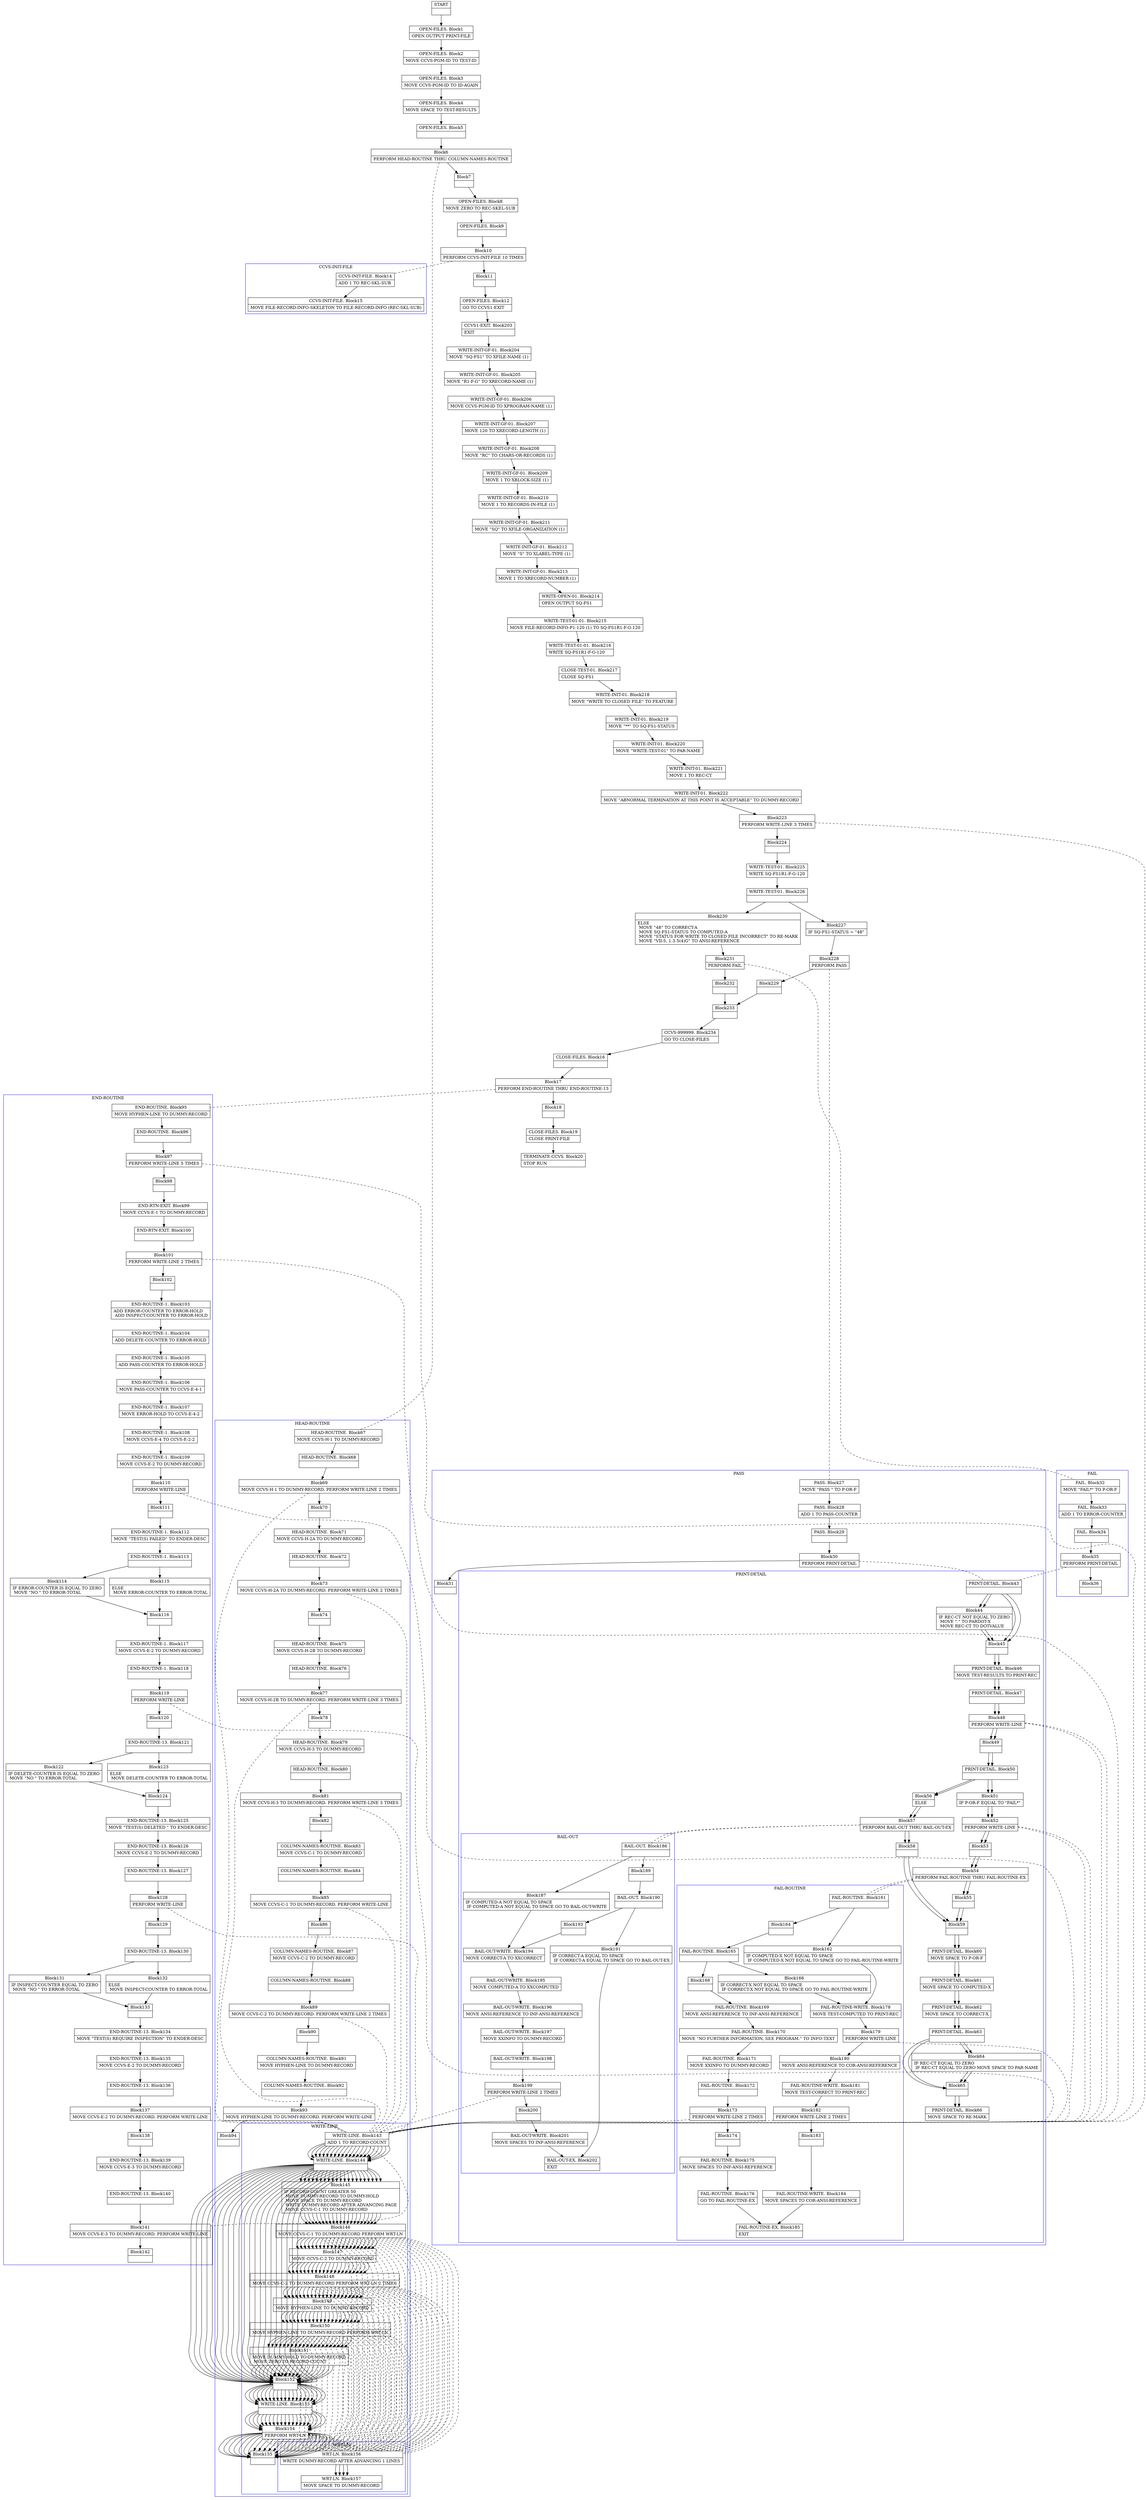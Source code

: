 digraph Cfg {
compound=true;
node [
shape = "record"
]

edge [
arrowtail = "empty"
]
Block0 [
label = "{START|}"
]
Block1 [
label = "{OPEN-FILES. Block1|    OPEN    OUTPUT PRINT-FILE\l}"
]
Block2 [
label = "{OPEN-FILES. Block2|    MOVE    CCVS-PGM-ID TO TEST-ID\l}"
]
Block3 [
label = "{OPEN-FILES. Block3|    MOVE    CCVS-PGM-ID TO ID-AGAIN\l}"
]
Block4 [
label = "{OPEN-FILES. Block4|    MOVE    SPACE TO TEST-RESULTS\l}"
]
Block5 [
label = "{OPEN-FILES. Block5|}"
]
Block6 [
label = "{Block6|    PERFORM HEAD-ROUTINE THRU COLUMN-NAMES-ROUTINE\l}"
]
subgraph cluster_1{
color = blue;
label = "HEAD-ROUTINE";
Block67 [
label = "{HEAD-ROUTINE. Block67|    MOVE CCVS-H-1  TO DUMMY-RECORD\l}"
]
Block68 [
label = "{HEAD-ROUTINE. Block68|}"
]
Block69 [
label = "{Block69|    MOVE CCVS-H-1  TO DUMMY-RECORD. PERFORM WRITE-LINE 2 TIMES\l}"
]
subgraph cluster_12{
color = blue;
label = "WRITE-LINE";
Block143 [
label = "{WRITE-LINE. Block143|    ADD     1 TO RECORD-COUNT\l}"
]
Block144 [
label = "{WRITE-LINE. Block144|}"
]
Block145 [
label = "{Block145|    IF RECORD-COUNT GREATER 50\l        MOVE  DUMMY-RECORD TO DUMMY-HOLD\l        MOVE  SPACE TO DUMMY-RECORD\l        WRITE DUMMY-RECORD AFTER ADVANCING PAGE\l        MOVE  CCVS-C-1 TO DUMMY-RECORD\l}"
]
Block146 [
label = "{Block146|        MOVE  CCVS-C-1 TO DUMMY-RECORD PERFORM WRT-LN\l}"
]
subgraph cluster_26{
color = blue;
label = "WRT-LN";
Block156 [
label = "{WRT-LN. Block156|    WRITE   DUMMY-RECORD AFTER ADVANCING 1 LINES\l}"
]
Block157 [
label = "{WRT-LN. Block157|    MOVE    SPACE TO DUMMY-RECORD\l}"
]
Block156 -> Block157

}
Block146 -> Block156 [style=dashed, arrowhead=none]

Block147 [
label = "{Block147|        MOVE  CCVS-C-2 TO DUMMY-RECORD\l}"
]
Block148 [
label = "{Block148|        MOVE  CCVS-C-2 TO DUMMY-RECORD PERFORM WRT-LN 2 TIMES\l}"
]
subgraph cluster_27{
color = blue;
label = "WRT-LN";
Block156 [
label = "{WRT-LN. Block156|    WRITE   DUMMY-RECORD AFTER ADVANCING 1 LINES\l}"
]
Block157 [
label = "{WRT-LN. Block157|    MOVE    SPACE TO DUMMY-RECORD\l}"
]
Block156 -> Block157

}
Block148 -> Block156 [style=dashed, arrowhead=none]

Block149 [
label = "{Block149|        MOVE  HYPHEN-LINE TO DUMMY-RECORD\l}"
]
Block150 [
label = "{Block150|        MOVE  HYPHEN-LINE TO DUMMY-RECORD PERFORM WRT-LN\l}"
]
subgraph cluster_28{
color = blue;
label = "WRT-LN";
Block156 [
label = "{WRT-LN. Block156|    WRITE   DUMMY-RECORD AFTER ADVANCING 1 LINES\l}"
]
Block157 [
label = "{WRT-LN. Block157|    MOVE    SPACE TO DUMMY-RECORD\l}"
]
Block156 -> Block157

}
Block150 -> Block156 [style=dashed, arrowhead=none]

Block151 [
label = "{Block151|        MOVE  DUMMY-HOLD TO DUMMY-RECORD\l        MOVE  ZERO TO RECORD-COUNT\l}"
]
Block152 [
label = "{Block152|}"
]
Block153 [
label = "{WRITE-LINE. Block153|}"
]
Block154 [
label = "{Block154|    PERFORM WRT-LN\l}"
]
subgraph cluster_29{
color = blue;
label = "WRT-LN";
Block156 [
label = "{WRT-LN. Block156|    WRITE   DUMMY-RECORD AFTER ADVANCING 1 LINES\l}"
]
Block157 [
label = "{WRT-LN. Block157|    MOVE    SPACE TO DUMMY-RECORD\l}"
]
Block156 -> Block157

}
Block154 -> Block156 [style=dashed, arrowhead=none]

Block155 [
label = "{Block155|}"
]
Block143 -> Block144
Block144 -> Block145
Block144 -> Block152
Block145 -> Block146
Block146 -> Block147
Block147 -> Block148
Block148 -> Block149
Block149 -> Block150
Block150 -> Block151
Block151 -> Block152
Block152 -> Block153
Block153 -> Block154
Block154 -> Block155

}
Block69 -> Block143 [style=dashed, arrowhead=none]

Block70 [
label = "{Block70|}"
]
Block71 [
label = "{HEAD-ROUTINE. Block71|    MOVE CCVS-H-2A TO DUMMY-RECORD\l}"
]
Block72 [
label = "{HEAD-ROUTINE. Block72|}"
]
Block73 [
label = "{Block73|    MOVE CCVS-H-2A TO DUMMY-RECORD. PERFORM WRITE-LINE 2 TIMES\l}"
]
subgraph cluster_13{
color = blue;
label = "WRITE-LINE";
Block143 [
label = "{WRITE-LINE. Block143|    ADD     1 TO RECORD-COUNT\l}"
]
Block144 [
label = "{WRITE-LINE. Block144|}"
]
Block145 [
label = "{Block145|    IF RECORD-COUNT GREATER 50\l        MOVE  DUMMY-RECORD TO DUMMY-HOLD\l        MOVE  SPACE TO DUMMY-RECORD\l        WRITE DUMMY-RECORD AFTER ADVANCING PAGE\l        MOVE  CCVS-C-1 TO DUMMY-RECORD\l}"
]
Block146 [
label = "{Block146|        MOVE  CCVS-C-1 TO DUMMY-RECORD PERFORM WRT-LN\l}"
]
Block146 -> Block156 [style=dashed, arrowhead=none]

Block147 [
label = "{Block147|        MOVE  CCVS-C-2 TO DUMMY-RECORD\l}"
]
Block148 [
label = "{Block148|        MOVE  CCVS-C-2 TO DUMMY-RECORD PERFORM WRT-LN 2 TIMES\l}"
]
Block148 -> Block156 [style=dashed, arrowhead=none]

Block149 [
label = "{Block149|        MOVE  HYPHEN-LINE TO DUMMY-RECORD\l}"
]
Block150 [
label = "{Block150|        MOVE  HYPHEN-LINE TO DUMMY-RECORD PERFORM WRT-LN\l}"
]
Block150 -> Block156 [style=dashed, arrowhead=none]

Block151 [
label = "{Block151|        MOVE  DUMMY-HOLD TO DUMMY-RECORD\l        MOVE  ZERO TO RECORD-COUNT\l}"
]
Block152 [
label = "{Block152|}"
]
Block153 [
label = "{WRITE-LINE. Block153|}"
]
Block154 [
label = "{Block154|    PERFORM WRT-LN\l}"
]
Block154 -> Block156 [style=dashed, arrowhead=none]

Block155 [
label = "{Block155|}"
]
Block143 -> Block144
Block144 -> Block145
Block144 -> Block152
Block145 -> Block146
Block146 -> Block147
Block147 -> Block148
Block148 -> Block149
Block149 -> Block150
Block150 -> Block151
Block151 -> Block152
Block152 -> Block153
Block153 -> Block154
Block154 -> Block155

}
Block73 -> Block143 [style=dashed, arrowhead=none]

Block74 [
label = "{Block74|}"
]
Block75 [
label = "{HEAD-ROUTINE. Block75|    MOVE CCVS-H-2B TO DUMMY-RECORD\l}"
]
Block76 [
label = "{HEAD-ROUTINE. Block76|}"
]
Block77 [
label = "{Block77|    MOVE CCVS-H-2B TO DUMMY-RECORD. PERFORM WRITE-LINE 3 TIMES\l}"
]
subgraph cluster_14{
color = blue;
label = "WRITE-LINE";
Block143 [
label = "{WRITE-LINE. Block143|    ADD     1 TO RECORD-COUNT\l}"
]
Block144 [
label = "{WRITE-LINE. Block144|}"
]
Block145 [
label = "{Block145|    IF RECORD-COUNT GREATER 50\l        MOVE  DUMMY-RECORD TO DUMMY-HOLD\l        MOVE  SPACE TO DUMMY-RECORD\l        WRITE DUMMY-RECORD AFTER ADVANCING PAGE\l        MOVE  CCVS-C-1 TO DUMMY-RECORD\l}"
]
Block146 [
label = "{Block146|        MOVE  CCVS-C-1 TO DUMMY-RECORD PERFORM WRT-LN\l}"
]
Block146 -> Block156 [style=dashed, arrowhead=none]

Block147 [
label = "{Block147|        MOVE  CCVS-C-2 TO DUMMY-RECORD\l}"
]
Block148 [
label = "{Block148|        MOVE  CCVS-C-2 TO DUMMY-RECORD PERFORM WRT-LN 2 TIMES\l}"
]
Block148 -> Block156 [style=dashed, arrowhead=none]

Block149 [
label = "{Block149|        MOVE  HYPHEN-LINE TO DUMMY-RECORD\l}"
]
Block150 [
label = "{Block150|        MOVE  HYPHEN-LINE TO DUMMY-RECORD PERFORM WRT-LN\l}"
]
Block150 -> Block156 [style=dashed, arrowhead=none]

Block151 [
label = "{Block151|        MOVE  DUMMY-HOLD TO DUMMY-RECORD\l        MOVE  ZERO TO RECORD-COUNT\l}"
]
Block152 [
label = "{Block152|}"
]
Block153 [
label = "{WRITE-LINE. Block153|}"
]
Block154 [
label = "{Block154|    PERFORM WRT-LN\l}"
]
Block154 -> Block156 [style=dashed, arrowhead=none]

Block155 [
label = "{Block155|}"
]
Block143 -> Block144
Block144 -> Block145
Block144 -> Block152
Block145 -> Block146
Block146 -> Block147
Block147 -> Block148
Block148 -> Block149
Block149 -> Block150
Block150 -> Block151
Block151 -> Block152
Block152 -> Block153
Block153 -> Block154
Block154 -> Block155

}
Block77 -> Block143 [style=dashed, arrowhead=none]

Block78 [
label = "{Block78|}"
]
Block79 [
label = "{HEAD-ROUTINE. Block79|    MOVE CCVS-H-3  TO DUMMY-RECORD\l}"
]
Block80 [
label = "{HEAD-ROUTINE. Block80|}"
]
Block81 [
label = "{Block81|    MOVE CCVS-H-3  TO DUMMY-RECORD. PERFORM WRITE-LINE 3 TIMES\l}"
]
subgraph cluster_15{
color = blue;
label = "WRITE-LINE";
Block143 [
label = "{WRITE-LINE. Block143|    ADD     1 TO RECORD-COUNT\l}"
]
Block144 [
label = "{WRITE-LINE. Block144|}"
]
Block145 [
label = "{Block145|    IF RECORD-COUNT GREATER 50\l        MOVE  DUMMY-RECORD TO DUMMY-HOLD\l        MOVE  SPACE TO DUMMY-RECORD\l        WRITE DUMMY-RECORD AFTER ADVANCING PAGE\l        MOVE  CCVS-C-1 TO DUMMY-RECORD\l}"
]
Block146 [
label = "{Block146|        MOVE  CCVS-C-1 TO DUMMY-RECORD PERFORM WRT-LN\l}"
]
Block146 -> Block156 [style=dashed, arrowhead=none]

Block147 [
label = "{Block147|        MOVE  CCVS-C-2 TO DUMMY-RECORD\l}"
]
Block148 [
label = "{Block148|        MOVE  CCVS-C-2 TO DUMMY-RECORD PERFORM WRT-LN 2 TIMES\l}"
]
Block148 -> Block156 [style=dashed, arrowhead=none]

Block149 [
label = "{Block149|        MOVE  HYPHEN-LINE TO DUMMY-RECORD\l}"
]
Block150 [
label = "{Block150|        MOVE  HYPHEN-LINE TO DUMMY-RECORD PERFORM WRT-LN\l}"
]
Block150 -> Block156 [style=dashed, arrowhead=none]

Block151 [
label = "{Block151|        MOVE  DUMMY-HOLD TO DUMMY-RECORD\l        MOVE  ZERO TO RECORD-COUNT\l}"
]
Block152 [
label = "{Block152|}"
]
Block153 [
label = "{WRITE-LINE. Block153|}"
]
Block154 [
label = "{Block154|    PERFORM WRT-LN\l}"
]
Block154 -> Block156 [style=dashed, arrowhead=none]

Block155 [
label = "{Block155|}"
]
Block143 -> Block144
Block144 -> Block145
Block144 -> Block152
Block145 -> Block146
Block146 -> Block147
Block147 -> Block148
Block148 -> Block149
Block149 -> Block150
Block150 -> Block151
Block151 -> Block152
Block152 -> Block153
Block153 -> Block154
Block154 -> Block155

}
Block81 -> Block143 [style=dashed, arrowhead=none]

Block82 [
label = "{Block82|}"
]
Block83 [
label = "{COLUMN-NAMES-ROUTINE. Block83|    MOVE CCVS-C-1 TO DUMMY-RECORD\l}"
]
Block84 [
label = "{COLUMN-NAMES-ROUTINE. Block84|}"
]
Block85 [
label = "{Block85|    MOVE CCVS-C-1 TO DUMMY-RECORD. PERFORM WRITE-LINE\l}"
]
subgraph cluster_16{
color = blue;
label = "WRITE-LINE";
Block143 [
label = "{WRITE-LINE. Block143|    ADD     1 TO RECORD-COUNT\l}"
]
Block144 [
label = "{WRITE-LINE. Block144|}"
]
Block145 [
label = "{Block145|    IF RECORD-COUNT GREATER 50\l        MOVE  DUMMY-RECORD TO DUMMY-HOLD\l        MOVE  SPACE TO DUMMY-RECORD\l        WRITE DUMMY-RECORD AFTER ADVANCING PAGE\l        MOVE  CCVS-C-1 TO DUMMY-RECORD\l}"
]
Block146 [
label = "{Block146|        MOVE  CCVS-C-1 TO DUMMY-RECORD PERFORM WRT-LN\l}"
]
Block146 -> Block156 [style=dashed, arrowhead=none]

Block147 [
label = "{Block147|        MOVE  CCVS-C-2 TO DUMMY-RECORD\l}"
]
Block148 [
label = "{Block148|        MOVE  CCVS-C-2 TO DUMMY-RECORD PERFORM WRT-LN 2 TIMES\l}"
]
Block148 -> Block156 [style=dashed, arrowhead=none]

Block149 [
label = "{Block149|        MOVE  HYPHEN-LINE TO DUMMY-RECORD\l}"
]
Block150 [
label = "{Block150|        MOVE  HYPHEN-LINE TO DUMMY-RECORD PERFORM WRT-LN\l}"
]
Block150 -> Block156 [style=dashed, arrowhead=none]

Block151 [
label = "{Block151|        MOVE  DUMMY-HOLD TO DUMMY-RECORD\l        MOVE  ZERO TO RECORD-COUNT\l}"
]
Block152 [
label = "{Block152|}"
]
Block153 [
label = "{WRITE-LINE. Block153|}"
]
Block154 [
label = "{Block154|    PERFORM WRT-LN\l}"
]
Block154 -> Block156 [style=dashed, arrowhead=none]

Block155 [
label = "{Block155|}"
]
Block143 -> Block144
Block144 -> Block145
Block144 -> Block152
Block145 -> Block146
Block146 -> Block147
Block147 -> Block148
Block148 -> Block149
Block149 -> Block150
Block150 -> Block151
Block151 -> Block152
Block152 -> Block153
Block153 -> Block154
Block154 -> Block155

}
Block85 -> Block143 [style=dashed, arrowhead=none]

Block86 [
label = "{Block86|}"
]
Block87 [
label = "{COLUMN-NAMES-ROUTINE. Block87|    MOVE CCVS-C-2 TO DUMMY-RECORD\l}"
]
Block88 [
label = "{COLUMN-NAMES-ROUTINE. Block88|}"
]
Block89 [
label = "{Block89|    MOVE CCVS-C-2 TO DUMMY-RECORD. PERFORM WRITE-LINE 2 TIMES\l}"
]
subgraph cluster_17{
color = blue;
label = "WRITE-LINE";
Block143 [
label = "{WRITE-LINE. Block143|    ADD     1 TO RECORD-COUNT\l}"
]
Block144 [
label = "{WRITE-LINE. Block144|}"
]
Block145 [
label = "{Block145|    IF RECORD-COUNT GREATER 50\l        MOVE  DUMMY-RECORD TO DUMMY-HOLD\l        MOVE  SPACE TO DUMMY-RECORD\l        WRITE DUMMY-RECORD AFTER ADVANCING PAGE\l        MOVE  CCVS-C-1 TO DUMMY-RECORD\l}"
]
Block146 [
label = "{Block146|        MOVE  CCVS-C-1 TO DUMMY-RECORD PERFORM WRT-LN\l}"
]
Block146 -> Block156 [style=dashed, arrowhead=none]

Block147 [
label = "{Block147|        MOVE  CCVS-C-2 TO DUMMY-RECORD\l}"
]
Block148 [
label = "{Block148|        MOVE  CCVS-C-2 TO DUMMY-RECORD PERFORM WRT-LN 2 TIMES\l}"
]
Block148 -> Block156 [style=dashed, arrowhead=none]

Block149 [
label = "{Block149|        MOVE  HYPHEN-LINE TO DUMMY-RECORD\l}"
]
Block150 [
label = "{Block150|        MOVE  HYPHEN-LINE TO DUMMY-RECORD PERFORM WRT-LN\l}"
]
Block150 -> Block156 [style=dashed, arrowhead=none]

Block151 [
label = "{Block151|        MOVE  DUMMY-HOLD TO DUMMY-RECORD\l        MOVE  ZERO TO RECORD-COUNT\l}"
]
Block152 [
label = "{Block152|}"
]
Block153 [
label = "{WRITE-LINE. Block153|}"
]
Block154 [
label = "{Block154|    PERFORM WRT-LN\l}"
]
Block154 -> Block156 [style=dashed, arrowhead=none]

Block155 [
label = "{Block155|}"
]
Block143 -> Block144
Block144 -> Block145
Block144 -> Block152
Block145 -> Block146
Block146 -> Block147
Block147 -> Block148
Block148 -> Block149
Block149 -> Block150
Block150 -> Block151
Block151 -> Block152
Block152 -> Block153
Block153 -> Block154
Block154 -> Block155

}
Block89 -> Block143 [style=dashed, arrowhead=none]

Block90 [
label = "{Block90|}"
]
Block91 [
label = "{COLUMN-NAMES-ROUTINE. Block91|    MOVE HYPHEN-LINE TO DUMMY-RECORD\l}"
]
Block92 [
label = "{COLUMN-NAMES-ROUTINE. Block92|}"
]
Block93 [
label = "{Block93|    MOVE HYPHEN-LINE TO DUMMY-RECORD. PERFORM WRITE-LINE\l}"
]
subgraph cluster_18{
color = blue;
label = "WRITE-LINE";
Block143 [
label = "{WRITE-LINE. Block143|    ADD     1 TO RECORD-COUNT\l}"
]
Block144 [
label = "{WRITE-LINE. Block144|}"
]
Block145 [
label = "{Block145|    IF RECORD-COUNT GREATER 50\l        MOVE  DUMMY-RECORD TO DUMMY-HOLD\l        MOVE  SPACE TO DUMMY-RECORD\l        WRITE DUMMY-RECORD AFTER ADVANCING PAGE\l        MOVE  CCVS-C-1 TO DUMMY-RECORD\l}"
]
Block146 [
label = "{Block146|        MOVE  CCVS-C-1 TO DUMMY-RECORD PERFORM WRT-LN\l}"
]
Block146 -> Block156 [style=dashed, arrowhead=none]

Block147 [
label = "{Block147|        MOVE  CCVS-C-2 TO DUMMY-RECORD\l}"
]
Block148 [
label = "{Block148|        MOVE  CCVS-C-2 TO DUMMY-RECORD PERFORM WRT-LN 2 TIMES\l}"
]
Block148 -> Block156 [style=dashed, arrowhead=none]

Block149 [
label = "{Block149|        MOVE  HYPHEN-LINE TO DUMMY-RECORD\l}"
]
Block150 [
label = "{Block150|        MOVE  HYPHEN-LINE TO DUMMY-RECORD PERFORM WRT-LN\l}"
]
Block150 -> Block156 [style=dashed, arrowhead=none]

Block151 [
label = "{Block151|        MOVE  DUMMY-HOLD TO DUMMY-RECORD\l        MOVE  ZERO TO RECORD-COUNT\l}"
]
Block152 [
label = "{Block152|}"
]
Block153 [
label = "{WRITE-LINE. Block153|}"
]
Block154 [
label = "{Block154|    PERFORM WRT-LN\l}"
]
Block154 -> Block156 [style=dashed, arrowhead=none]

Block155 [
label = "{Block155|}"
]
Block143 -> Block144
Block144 -> Block145
Block144 -> Block152
Block145 -> Block146
Block146 -> Block147
Block147 -> Block148
Block148 -> Block149
Block149 -> Block150
Block150 -> Block151
Block151 -> Block152
Block152 -> Block153
Block153 -> Block154
Block154 -> Block155

}
Block93 -> Block143 [style=dashed, arrowhead=none]

Block94 [
label = "{Block94|}"
]
Block67 -> Block68
Block68 -> Block69
Block69 -> Block70
Block70 -> Block71
Block71 -> Block72
Block72 -> Block73
Block73 -> Block74
Block74 -> Block75
Block75 -> Block76
Block76 -> Block77
Block77 -> Block78
Block78 -> Block79
Block79 -> Block80
Block80 -> Block81
Block81 -> Block82
Block82 -> Block83
Block83 -> Block84
Block84 -> Block85
Block85 -> Block86
Block86 -> Block87
Block87 -> Block88
Block88 -> Block89
Block89 -> Block90
Block90 -> Block91
Block91 -> Block92
Block92 -> Block93
Block93 -> Block94

}
Block6 -> Block67 [style=dashed, arrowhead=none]

Block7 [
label = "{Block7|}"
]
Block8 [
label = "{OPEN-FILES. Block8|    MOVE    ZERO TO REC-SKEL-SUB\l}"
]
Block9 [
label = "{OPEN-FILES. Block9|}"
]
Block10 [
label = "{Block10|    PERFORM CCVS-INIT-FILE 10 TIMES\l}"
]
subgraph cluster_2{
color = blue;
label = "CCVS-INIT-FILE";
Block14 [
label = "{CCVS-INIT-FILE. Block14|    ADD     1 TO REC-SKL-SUB\l}"
]
Block15 [
label = "{CCVS-INIT-FILE. Block15|    MOVE    FILE-RECORD-INFO-SKELETON TO                   FILE-RECORD-INFO (REC-SKL-SUB)\l}"
]
Block14 -> Block15

}
Block10 -> Block14 [style=dashed, arrowhead=none]

Block11 [
label = "{Block11|}"
]
Block12 [
label = "{OPEN-FILES. Block12|    GO TO CCVS1-EXIT\l}"
]
Block203 [
label = "{CCVS1-EXIT. Block203|    EXIT\l}"
]
Block204 [
label = "{WRITE-INIT-GF-01. Block204|    MOVE \"SQ-FS1\"     TO XFILE-NAME (1)\l}"
]
Block205 [
label = "{WRITE-INIT-GF-01. Block205|    MOVE \"R1-F-G\"     TO XRECORD-NAME (1)\l}"
]
Block206 [
label = "{WRITE-INIT-GF-01. Block206|    MOVE  CCVS-PGM-ID TO XPROGRAM-NAME (1)\l}"
]
Block207 [
label = "{WRITE-INIT-GF-01. Block207|    MOVE 120          TO XRECORD-LENGTH (1)\l}"
]
Block208 [
label = "{WRITE-INIT-GF-01. Block208|    MOVE \"RC\"         TO CHARS-OR-RECORDS (1)\l}"
]
Block209 [
label = "{WRITE-INIT-GF-01. Block209|    MOVE 1            TO XBLOCK-SIZE (1)\l}"
]
Block210 [
label = "{WRITE-INIT-GF-01. Block210|    MOVE 1            TO RECORDS-IN-FILE (1)\l}"
]
Block211 [
label = "{WRITE-INIT-GF-01. Block211|    MOVE \"SQ\"         TO XFILE-ORGANIZATION (1)\l}"
]
Block212 [
label = "{WRITE-INIT-GF-01. Block212|    MOVE \"S\"          TO XLABEL-TYPE (1)\l}"
]
Block213 [
label = "{WRITE-INIT-GF-01. Block213|    MOVE 1            TO XRECORD-NUMBER (1)\l}"
]
Block214 [
label = "{WRITE-OPEN-01. Block214|    OPEN    OUTPUT SQ-FS1\l}"
]
Block215 [
label = "{WRITE-TEST-01-01. Block215|    MOVE    FILE-RECORD-INFO-P1-120 (1) TO SQ-FS1R1-F-G-120\l}"
]
Block216 [
label = "{WRITE-TEST-01-01. Block216|    WRITE   SQ-FS1R1-F-G-120\l}"
]
Block217 [
label = "{CLOSE-TEST-01. Block217|    CLOSE   SQ-FS1\l}"
]
Block218 [
label = "{WRITE-INIT-01. Block218|    MOVE \"WRITE TO CLOSED FILE\" TO FEATURE\l}"
]
Block219 [
label = "{WRITE-INIT-01. Block219|    MOVE \"**\" TO SQ-FS1-STATUS\l}"
]
Block220 [
label = "{WRITE-INIT-01. Block220|    MOVE \"WRITE-TEST-01\" TO PAR-NAME\l}"
]
Block221 [
label = "{WRITE-INIT-01. Block221|    MOVE 1 TO REC-CT\l}"
]
Block222 [
label = "{WRITE-INIT-01. Block222|    MOVE \"ABNORMAL TERMINATION AT THIS POINT IS ACCEPTABLE\"              TO DUMMY-RECORD\l}"
]
Block223 [
label = "{Block223|    PERFORM WRITE-LINE 3 TIMES\l}"
]
subgraph cluster_35{
color = blue;
label = "WRITE-LINE";
Block143 [
label = "{WRITE-LINE. Block143|    ADD     1 TO RECORD-COUNT\l}"
]
Block144 [
label = "{WRITE-LINE. Block144|}"
]
Block145 [
label = "{Block145|    IF RECORD-COUNT GREATER 50\l        MOVE  DUMMY-RECORD TO DUMMY-HOLD\l        MOVE  SPACE TO DUMMY-RECORD\l        WRITE DUMMY-RECORD AFTER ADVANCING PAGE\l        MOVE  CCVS-C-1 TO DUMMY-RECORD\l}"
]
Block146 [
label = "{Block146|        MOVE  CCVS-C-1 TO DUMMY-RECORD PERFORM WRT-LN\l}"
]
Block146 -> Block156 [style=dashed, arrowhead=none]

Block147 [
label = "{Block147|        MOVE  CCVS-C-2 TO DUMMY-RECORD\l}"
]
Block148 [
label = "{Block148|        MOVE  CCVS-C-2 TO DUMMY-RECORD PERFORM WRT-LN 2 TIMES\l}"
]
Block148 -> Block156 [style=dashed, arrowhead=none]

Block149 [
label = "{Block149|        MOVE  HYPHEN-LINE TO DUMMY-RECORD\l}"
]
Block150 [
label = "{Block150|        MOVE  HYPHEN-LINE TO DUMMY-RECORD PERFORM WRT-LN\l}"
]
Block150 -> Block156 [style=dashed, arrowhead=none]

Block151 [
label = "{Block151|        MOVE  DUMMY-HOLD TO DUMMY-RECORD\l        MOVE  ZERO TO RECORD-COUNT\l}"
]
Block152 [
label = "{Block152|}"
]
Block153 [
label = "{WRITE-LINE. Block153|}"
]
Block154 [
label = "{Block154|    PERFORM WRT-LN\l}"
]
Block154 -> Block156 [style=dashed, arrowhead=none]

Block155 [
label = "{Block155|}"
]
Block143 -> Block144
Block144 -> Block145
Block144 -> Block152
Block145 -> Block146
Block146 -> Block147
Block147 -> Block148
Block148 -> Block149
Block149 -> Block150
Block150 -> Block151
Block151 -> Block152
Block152 -> Block153
Block153 -> Block154
Block154 -> Block155

}
Block223 -> Block143 [style=dashed, arrowhead=none]

Block224 [
label = "{Block224|}"
]
Block225 [
label = "{WRITE-TEST-01. Block225|    WRITE SQ-FS1R1-F-G-120\l}"
]
Block226 [
label = "{WRITE-TEST-01. Block226|}"
]
Block227 [
label = "{Block227|    IF SQ-FS1-STATUS = \"48\"\l}"
]
Block228 [
label = "{Block228|            PERFORM PASS\l}"
]
subgraph cluster_36{
color = blue;
label = "PASS";
Block27 [
label = "{PASS. Block27|    MOVE   \"PASS \" TO P-OR-F\l}"
]
Block28 [
label = "{PASS. Block28|    ADD     1 TO PASS-COUNTER\l}"
]
Block29 [
label = "{PASS. Block29|}"
]
Block30 [
label = "{Block30|    PERFORM PRINT-DETAIL\l}"
]
subgraph cluster_5{
color = blue;
label = "PRINT-DETAIL";
Block43 [
label = "{PRINT-DETAIL. Block43|}"
]
Block44 [
label = "{Block44|    IF REC-CT NOT EQUAL TO ZERO\l        MOVE   \".\" TO PARDOT-X\l        MOVE    REC-CT TO DOTVALUE\l}"
]
Block45 [
label = "{Block45|}"
]
Block46 [
label = "{PRINT-DETAIL. Block46|    MOVE    TEST-RESULTS TO PRINT-REC\l}"
]
Block47 [
label = "{PRINT-DETAIL. Block47|}"
]
Block48 [
label = "{Block48|    PERFORM WRITE-LINE\l}"
]
subgraph cluster_8{
color = blue;
label = "WRITE-LINE";
Block143 [
label = "{WRITE-LINE. Block143|    ADD     1 TO RECORD-COUNT\l}"
]
Block144 [
label = "{WRITE-LINE. Block144|}"
]
Block145 [
label = "{Block145|    IF RECORD-COUNT GREATER 50\l        MOVE  DUMMY-RECORD TO DUMMY-HOLD\l        MOVE  SPACE TO DUMMY-RECORD\l        WRITE DUMMY-RECORD AFTER ADVANCING PAGE\l        MOVE  CCVS-C-1 TO DUMMY-RECORD\l}"
]
Block146 [
label = "{Block146|        MOVE  CCVS-C-1 TO DUMMY-RECORD PERFORM WRT-LN\l}"
]
Block146 -> Block156 [style=dashed, arrowhead=none]

Block147 [
label = "{Block147|        MOVE  CCVS-C-2 TO DUMMY-RECORD\l}"
]
Block148 [
label = "{Block148|        MOVE  CCVS-C-2 TO DUMMY-RECORD PERFORM WRT-LN 2 TIMES\l}"
]
Block148 -> Block156 [style=dashed, arrowhead=none]

Block149 [
label = "{Block149|        MOVE  HYPHEN-LINE TO DUMMY-RECORD\l}"
]
Block150 [
label = "{Block150|        MOVE  HYPHEN-LINE TO DUMMY-RECORD PERFORM WRT-LN\l}"
]
Block150 -> Block156 [style=dashed, arrowhead=none]

Block151 [
label = "{Block151|        MOVE  DUMMY-HOLD TO DUMMY-RECORD\l        MOVE  ZERO TO RECORD-COUNT\l}"
]
Block152 [
label = "{Block152|}"
]
Block153 [
label = "{WRITE-LINE. Block153|}"
]
Block154 [
label = "{Block154|    PERFORM WRT-LN\l}"
]
Block154 -> Block156 [style=dashed, arrowhead=none]

Block155 [
label = "{Block155|}"
]
Block143 -> Block144
Block144 -> Block145
Block144 -> Block152
Block145 -> Block146
Block146 -> Block147
Block147 -> Block148
Block148 -> Block149
Block149 -> Block150
Block150 -> Block151
Block151 -> Block152
Block152 -> Block153
Block153 -> Block154
Block154 -> Block155

}
Block48 -> Block143 [style=dashed, arrowhead=none]

Block49 [
label = "{Block49|}"
]
Block50 [
label = "{PRINT-DETAIL. Block50|}"
]
Block51 [
label = "{Block51|    IF P-OR-F EQUAL TO \"FAIL*\"\l}"
]
Block52 [
label = "{Block52|        PERFORM WRITE-LINE\l}"
]
subgraph cluster_9{
color = blue;
label = "WRITE-LINE";
Block143 [
label = "{WRITE-LINE. Block143|    ADD     1 TO RECORD-COUNT\l}"
]
Block144 [
label = "{WRITE-LINE. Block144|}"
]
Block145 [
label = "{Block145|    IF RECORD-COUNT GREATER 50\l        MOVE  DUMMY-RECORD TO DUMMY-HOLD\l        MOVE  SPACE TO DUMMY-RECORD\l        WRITE DUMMY-RECORD AFTER ADVANCING PAGE\l        MOVE  CCVS-C-1 TO DUMMY-RECORD\l}"
]
Block146 [
label = "{Block146|        MOVE  CCVS-C-1 TO DUMMY-RECORD PERFORM WRT-LN\l}"
]
Block146 -> Block156 [style=dashed, arrowhead=none]

Block147 [
label = "{Block147|        MOVE  CCVS-C-2 TO DUMMY-RECORD\l}"
]
Block148 [
label = "{Block148|        MOVE  CCVS-C-2 TO DUMMY-RECORD PERFORM WRT-LN 2 TIMES\l}"
]
Block148 -> Block156 [style=dashed, arrowhead=none]

Block149 [
label = "{Block149|        MOVE  HYPHEN-LINE TO DUMMY-RECORD\l}"
]
Block150 [
label = "{Block150|        MOVE  HYPHEN-LINE TO DUMMY-RECORD PERFORM WRT-LN\l}"
]
Block150 -> Block156 [style=dashed, arrowhead=none]

Block151 [
label = "{Block151|        MOVE  DUMMY-HOLD TO DUMMY-RECORD\l        MOVE  ZERO TO RECORD-COUNT\l}"
]
Block152 [
label = "{Block152|}"
]
Block153 [
label = "{WRITE-LINE. Block153|}"
]
Block154 [
label = "{Block154|    PERFORM WRT-LN\l}"
]
Block154 -> Block156 [style=dashed, arrowhead=none]

Block155 [
label = "{Block155|}"
]
Block143 -> Block144
Block144 -> Block145
Block144 -> Block152
Block145 -> Block146
Block146 -> Block147
Block147 -> Block148
Block148 -> Block149
Block149 -> Block150
Block150 -> Block151
Block151 -> Block152
Block152 -> Block153
Block153 -> Block154
Block154 -> Block155

}
Block52 -> Block143 [style=dashed, arrowhead=none]

Block53 [
label = "{Block53|}"
]
Block54 [
label = "{Block54|        PERFORM FAIL-ROUTINE THRU FAIL-ROUTINE-EX\l}"
]
subgraph cluster_10{
color = blue;
label = "FAIL-ROUTINE";
Block161 [
label = "{FAIL-ROUTINE. Block161|}"
]
Block162 [
label = "{Block162|    IF COMPUTED-X NOT EQUAL TO SPACE\l    IF COMPUTED-X NOT EQUAL TO SPACE GO TO FAIL-ROUTINE-WRITE\l}"
]
Block178 [
label = "{FAIL-ROUTINE-WRITE. Block178|    MOVE    TEST-COMPUTED  TO PRINT-REC\l}"
]
Block179 [
label = "{Block179|    PERFORM WRITE-LINE\l}"
]
subgraph cluster_32{
color = blue;
label = "WRITE-LINE";
Block143 [
label = "{WRITE-LINE. Block143|    ADD     1 TO RECORD-COUNT\l}"
]
Block144 [
label = "{WRITE-LINE. Block144|}"
]
Block145 [
label = "{Block145|    IF RECORD-COUNT GREATER 50\l        MOVE  DUMMY-RECORD TO DUMMY-HOLD\l        MOVE  SPACE TO DUMMY-RECORD\l        WRITE DUMMY-RECORD AFTER ADVANCING PAGE\l        MOVE  CCVS-C-1 TO DUMMY-RECORD\l}"
]
Block146 [
label = "{Block146|        MOVE  CCVS-C-1 TO DUMMY-RECORD PERFORM WRT-LN\l}"
]
Block146 -> Block156 [style=dashed, arrowhead=none]

Block147 [
label = "{Block147|        MOVE  CCVS-C-2 TO DUMMY-RECORD\l}"
]
Block148 [
label = "{Block148|        MOVE  CCVS-C-2 TO DUMMY-RECORD PERFORM WRT-LN 2 TIMES\l}"
]
Block148 -> Block156 [style=dashed, arrowhead=none]

Block149 [
label = "{Block149|        MOVE  HYPHEN-LINE TO DUMMY-RECORD\l}"
]
Block150 [
label = "{Block150|        MOVE  HYPHEN-LINE TO DUMMY-RECORD PERFORM WRT-LN\l}"
]
Block150 -> Block156 [style=dashed, arrowhead=none]

Block151 [
label = "{Block151|        MOVE  DUMMY-HOLD TO DUMMY-RECORD\l        MOVE  ZERO TO RECORD-COUNT\l}"
]
Block152 [
label = "{Block152|}"
]
Block153 [
label = "{WRITE-LINE. Block153|}"
]
Block154 [
label = "{Block154|    PERFORM WRT-LN\l}"
]
Block154 -> Block156 [style=dashed, arrowhead=none]

Block155 [
label = "{Block155|}"
]
Block143 -> Block144
Block144 -> Block145
Block144 -> Block152
Block145 -> Block146
Block146 -> Block147
Block147 -> Block148
Block148 -> Block149
Block149 -> Block150
Block150 -> Block151
Block151 -> Block152
Block152 -> Block153
Block153 -> Block154
Block154 -> Block155

}
Block179 -> Block143 [style=dashed, arrowhead=none]

Block180 [
label = "{Block180|    MOVE    ANSI-REFERENCE TO COR-ANSI-REFERENCE\l}"
]
Block181 [
label = "{FAIL-ROUTINE-WRITE. Block181|    MOVE    TEST-CORRECT   TO PRINT-REC\l}"
]
Block182 [
label = "{Block182|    PERFORM WRITE-LINE 2 TIMES\l}"
]
subgraph cluster_33{
color = blue;
label = "WRITE-LINE";
Block143 [
label = "{WRITE-LINE. Block143|    ADD     1 TO RECORD-COUNT\l}"
]
Block144 [
label = "{WRITE-LINE. Block144|}"
]
Block145 [
label = "{Block145|    IF RECORD-COUNT GREATER 50\l        MOVE  DUMMY-RECORD TO DUMMY-HOLD\l        MOVE  SPACE TO DUMMY-RECORD\l        WRITE DUMMY-RECORD AFTER ADVANCING PAGE\l        MOVE  CCVS-C-1 TO DUMMY-RECORD\l}"
]
Block146 [
label = "{Block146|        MOVE  CCVS-C-1 TO DUMMY-RECORD PERFORM WRT-LN\l}"
]
Block146 -> Block156 [style=dashed, arrowhead=none]

Block147 [
label = "{Block147|        MOVE  CCVS-C-2 TO DUMMY-RECORD\l}"
]
Block148 [
label = "{Block148|        MOVE  CCVS-C-2 TO DUMMY-RECORD PERFORM WRT-LN 2 TIMES\l}"
]
Block148 -> Block156 [style=dashed, arrowhead=none]

Block149 [
label = "{Block149|        MOVE  HYPHEN-LINE TO DUMMY-RECORD\l}"
]
Block150 [
label = "{Block150|        MOVE  HYPHEN-LINE TO DUMMY-RECORD PERFORM WRT-LN\l}"
]
Block150 -> Block156 [style=dashed, arrowhead=none]

Block151 [
label = "{Block151|        MOVE  DUMMY-HOLD TO DUMMY-RECORD\l        MOVE  ZERO TO RECORD-COUNT\l}"
]
Block152 [
label = "{Block152|}"
]
Block153 [
label = "{WRITE-LINE. Block153|}"
]
Block154 [
label = "{Block154|    PERFORM WRT-LN\l}"
]
Block154 -> Block156 [style=dashed, arrowhead=none]

Block155 [
label = "{Block155|}"
]
Block143 -> Block144
Block144 -> Block145
Block144 -> Block152
Block145 -> Block146
Block146 -> Block147
Block147 -> Block148
Block148 -> Block149
Block149 -> Block150
Block150 -> Block151
Block151 -> Block152
Block152 -> Block153
Block153 -> Block154
Block154 -> Block155

}
Block182 -> Block143 [style=dashed, arrowhead=none]

Block183 [
label = "{Block183|}"
]
Block184 [
label = "{FAIL-ROUTINE-WRITE. Block184|    MOVE    SPACES         TO COR-ANSI-REFERENCE\l}"
]
Block185 [
label = "{FAIL-ROUTINE-EX. Block185|    EXIT\l}"
]
Block164 [
label = "{Block164|}"
]
Block165 [
label = "{FAIL-ROUTINE. Block165|}"
]
Block166 [
label = "{Block166|    IF CORRECT-X NOT EQUAL TO SPACE\l    IF CORRECT-X NOT EQUAL TO SPACE GO TO FAIL-ROUTINE-WRITE\l}"
]
Block168 [
label = "{Block168|}"
]
Block169 [
label = "{FAIL-ROUTINE. Block169|    MOVE    ANSI-REFERENCE TO INF-ANSI-REFERENCE\l}"
]
Block170 [
label = "{FAIL-ROUTINE. Block170|    MOVE   \"NO FURTHER INFORMATION, SEE PROGRAM.\" TO INFO-TEXT\l}"
]
Block171 [
label = "{FAIL-ROUTINE. Block171|    MOVE    XXINFO TO DUMMY-RECORD\l}"
]
Block172 [
label = "{FAIL-ROUTINE. Block172|}"
]
Block173 [
label = "{Block173|    PERFORM WRITE-LINE 2 TIMES\l}"
]
subgraph cluster_31{
color = blue;
label = "WRITE-LINE";
Block143 [
label = "{WRITE-LINE. Block143|    ADD     1 TO RECORD-COUNT\l}"
]
Block144 [
label = "{WRITE-LINE. Block144|}"
]
Block145 [
label = "{Block145|    IF RECORD-COUNT GREATER 50\l        MOVE  DUMMY-RECORD TO DUMMY-HOLD\l        MOVE  SPACE TO DUMMY-RECORD\l        WRITE DUMMY-RECORD AFTER ADVANCING PAGE\l        MOVE  CCVS-C-1 TO DUMMY-RECORD\l}"
]
Block146 [
label = "{Block146|        MOVE  CCVS-C-1 TO DUMMY-RECORD PERFORM WRT-LN\l}"
]
Block146 -> Block156 [style=dashed, arrowhead=none]

Block147 [
label = "{Block147|        MOVE  CCVS-C-2 TO DUMMY-RECORD\l}"
]
Block148 [
label = "{Block148|        MOVE  CCVS-C-2 TO DUMMY-RECORD PERFORM WRT-LN 2 TIMES\l}"
]
Block148 -> Block156 [style=dashed, arrowhead=none]

Block149 [
label = "{Block149|        MOVE  HYPHEN-LINE TO DUMMY-RECORD\l}"
]
Block150 [
label = "{Block150|        MOVE  HYPHEN-LINE TO DUMMY-RECORD PERFORM WRT-LN\l}"
]
Block150 -> Block156 [style=dashed, arrowhead=none]

Block151 [
label = "{Block151|        MOVE  DUMMY-HOLD TO DUMMY-RECORD\l        MOVE  ZERO TO RECORD-COUNT\l}"
]
Block152 [
label = "{Block152|}"
]
Block153 [
label = "{WRITE-LINE. Block153|}"
]
Block154 [
label = "{Block154|    PERFORM WRT-LN\l}"
]
Block154 -> Block156 [style=dashed, arrowhead=none]

Block155 [
label = "{Block155|}"
]
Block143 -> Block144
Block144 -> Block145
Block144 -> Block152
Block145 -> Block146
Block146 -> Block147
Block147 -> Block148
Block148 -> Block149
Block149 -> Block150
Block150 -> Block151
Block151 -> Block152
Block152 -> Block153
Block153 -> Block154
Block154 -> Block155

}
Block173 -> Block143 [style=dashed, arrowhead=none]

Block174 [
label = "{Block174|}"
]
Block175 [
label = "{FAIL-ROUTINE. Block175|    MOVE    SPACES TO INF-ANSI-REFERENCE\l}"
]
Block176 [
label = "{FAIL-ROUTINE. Block176|    GO TO   FAIL-ROUTINE-EX\l}"
]
Block161 -> Block162
Block161 -> Block164
Block162 -> Block178
Block178 -> Block179
Block179 -> Block180
Block180 -> Block181
Block181 -> Block182
Block182 -> Block183
Block183 -> Block184
Block184 -> Block185
Block164 -> Block165
Block165 -> Block166
Block165 -> Block168
Block166 -> Block178
Block168 -> Block169
Block169 -> Block170
Block170 -> Block171
Block171 -> Block172
Block172 -> Block173
Block173 -> Block174
Block174 -> Block175
Block175 -> Block176
Block176 -> Block185

}
Block54 -> Block161 [style=dashed, arrowhead=none]

Block55 [
label = "{Block55|}"
]
Block59 [
label = "{Block59|}"
]
Block60 [
label = "{PRINT-DETAIL. Block60|    MOVE    SPACE TO P-OR-F\l}"
]
Block61 [
label = "{PRINT-DETAIL. Block61|    MOVE    SPACE TO COMPUTED-X\l}"
]
Block62 [
label = "{PRINT-DETAIL. Block62|    MOVE    SPACE TO CORRECT-X\l}"
]
Block63 [
label = "{PRINT-DETAIL. Block63|}"
]
Block64 [
label = "{Block64|    IF REC-CT EQUAL TO ZERO\l    IF REC-CT EQUAL TO ZERO  MOVE SPACE TO PAR-NAME\l}"
]
Block65 [
label = "{Block65|}"
]
Block66 [
label = "{PRINT-DETAIL. Block66|    MOVE    SPACE TO RE-MARK\l}"
]
Block56 [
label = "{Block56|    ELSE\l}"
]
Block57 [
label = "{Block57|        PERFORM BAIL-OUT THRU BAIL-OUT-EX\l}"
]
subgraph cluster_11{
color = blue;
label = "BAIL-OUT";
Block186 [
label = "{BAIL-OUT. Block186|}"
]
Block187 [
label = "{Block187|    IF COMPUTED-A NOT EQUAL TO SPACE\l    IF COMPUTED-A NOT EQUAL TO SPACE GO TO BAIL-OUT-WRITE\l}"
]
Block194 [
label = "{BAIL-OUT-WRITE. Block194|    MOVE    CORRECT-A      TO XXCORRECT\l}"
]
Block195 [
label = "{BAIL-OUT-WRITE. Block195|    MOVE    COMPUTED-A     TO XXCOMPUTED\l}"
]
Block196 [
label = "{BAIL-OUT-WRITE. Block196|    MOVE    ANSI-REFERENCE TO INF-ANSI-REFERENCE\l}"
]
Block197 [
label = "{BAIL-OUT-WRITE. Block197|    MOVE    XXINFO TO DUMMY-RECORD\l}"
]
Block198 [
label = "{BAIL-OUT-WRITE. Block198|}"
]
Block199 [
label = "{Block199|    PERFORM WRITE-LINE 2 TIMES\l}"
]
subgraph cluster_34{
color = blue;
label = "WRITE-LINE";
Block143 [
label = "{WRITE-LINE. Block143|    ADD     1 TO RECORD-COUNT\l}"
]
Block144 [
label = "{WRITE-LINE. Block144|}"
]
Block145 [
label = "{Block145|    IF RECORD-COUNT GREATER 50\l        MOVE  DUMMY-RECORD TO DUMMY-HOLD\l        MOVE  SPACE TO DUMMY-RECORD\l        WRITE DUMMY-RECORD AFTER ADVANCING PAGE\l        MOVE  CCVS-C-1 TO DUMMY-RECORD\l}"
]
Block146 [
label = "{Block146|        MOVE  CCVS-C-1 TO DUMMY-RECORD PERFORM WRT-LN\l}"
]
Block146 -> Block156 [style=dashed, arrowhead=none]

Block147 [
label = "{Block147|        MOVE  CCVS-C-2 TO DUMMY-RECORD\l}"
]
Block148 [
label = "{Block148|        MOVE  CCVS-C-2 TO DUMMY-RECORD PERFORM WRT-LN 2 TIMES\l}"
]
Block148 -> Block156 [style=dashed, arrowhead=none]

Block149 [
label = "{Block149|        MOVE  HYPHEN-LINE TO DUMMY-RECORD\l}"
]
Block150 [
label = "{Block150|        MOVE  HYPHEN-LINE TO DUMMY-RECORD PERFORM WRT-LN\l}"
]
Block150 -> Block156 [style=dashed, arrowhead=none]

Block151 [
label = "{Block151|        MOVE  DUMMY-HOLD TO DUMMY-RECORD\l        MOVE  ZERO TO RECORD-COUNT\l}"
]
Block152 [
label = "{Block152|}"
]
Block153 [
label = "{WRITE-LINE. Block153|}"
]
Block154 [
label = "{Block154|    PERFORM WRT-LN\l}"
]
Block154 -> Block156 [style=dashed, arrowhead=none]

Block155 [
label = "{Block155|}"
]
Block143 -> Block144
Block144 -> Block145
Block144 -> Block152
Block145 -> Block146
Block146 -> Block147
Block147 -> Block148
Block148 -> Block149
Block149 -> Block150
Block150 -> Block151
Block151 -> Block152
Block152 -> Block153
Block153 -> Block154
Block154 -> Block155

}
Block199 -> Block143 [style=dashed, arrowhead=none]

Block200 [
label = "{Block200|}"
]
Block201 [
label = "{BAIL-OUT-WRITE. Block201|    MOVE    SPACES TO INF-ANSI-REFERENCE\l}"
]
Block202 [
label = "{BAIL-OUT-EX. Block202|    EXIT\l}"
]
Block189 [
label = "{Block189|}"
]
Block190 [
label = "{BAIL-OUT. Block190|}"
]
Block191 [
label = "{Block191|    IF CORRECT-A EQUAL TO SPACE\l    IF CORRECT-A EQUAL TO SPACE GO TO BAIL-OUT-EX\l}"
]
Block193 [
label = "{Block193|}"
]
Block186 -> Block187
Block186 -> Block189
Block187 -> Block194
Block194 -> Block195
Block195 -> Block196
Block196 -> Block197
Block197 -> Block198
Block198 -> Block199
Block199 -> Block200
Block200 -> Block201
Block201 -> Block202
Block189 -> Block190
Block190 -> Block191
Block190 -> Block193
Block191 -> Block202
Block193 -> Block194

}
Block57 -> Block186 [style=dashed, arrowhead=none]

Block58 [
label = "{Block58|}"
]
Block43 -> Block44
Block43 -> Block45
Block44 -> Block45
Block45 -> Block46
Block46 -> Block47
Block47 -> Block48
Block48 -> Block49
Block49 -> Block50
Block50 -> Block51
Block50 -> Block56
Block51 -> Block52
Block52 -> Block53
Block53 -> Block54
Block54 -> Block55
Block55 -> Block59
Block59 -> Block60
Block60 -> Block61
Block61 -> Block62
Block62 -> Block63
Block63 -> Block64
Block63 -> Block65
Block64 -> Block65
Block65 -> Block66
Block56 -> Block57
Block57 -> Block58
Block58 -> Block59

}
Block30 -> Block43 [style=dashed, arrowhead=none]

Block31 [
label = "{Block31|}"
]
Block27 -> Block28
Block28 -> Block29
Block29 -> Block30
Block30 -> Block31

}
Block228 -> Block27 [style=dashed, arrowhead=none]

Block229 [
label = "{Block229|}"
]
Block233 [
label = "{Block233|}"
]
Block234 [
label = "{CCVS-999999. Block234|    GO TO CLOSE-FILES\l}"
]
Block16 [
label = "{CLOSE-FILES. Block16|}"
]
Block17 [
label = "{Block17|    PERFORM END-ROUTINE THRU END-ROUTINE-13\l}"
]
subgraph cluster_3{
color = blue;
label = "END-ROUTINE";
Block95 [
label = "{END-ROUTINE. Block95|    MOVE    HYPHEN-LINE TO DUMMY-RECORD\l}"
]
Block96 [
label = "{END-ROUTINE. Block96|}"
]
Block97 [
label = "{Block97|    PERFORM WRITE-LINE 5 TIMES\l}"
]
subgraph cluster_19{
color = blue;
label = "WRITE-LINE";
Block143 [
label = "{WRITE-LINE. Block143|    ADD     1 TO RECORD-COUNT\l}"
]
Block144 [
label = "{WRITE-LINE. Block144|}"
]
Block145 [
label = "{Block145|    IF RECORD-COUNT GREATER 50\l        MOVE  DUMMY-RECORD TO DUMMY-HOLD\l        MOVE  SPACE TO DUMMY-RECORD\l        WRITE DUMMY-RECORD AFTER ADVANCING PAGE\l        MOVE  CCVS-C-1 TO DUMMY-RECORD\l}"
]
Block146 [
label = "{Block146|        MOVE  CCVS-C-1 TO DUMMY-RECORD PERFORM WRT-LN\l}"
]
Block146 -> Block156 [style=dashed, arrowhead=none]

Block147 [
label = "{Block147|        MOVE  CCVS-C-2 TO DUMMY-RECORD\l}"
]
Block148 [
label = "{Block148|        MOVE  CCVS-C-2 TO DUMMY-RECORD PERFORM WRT-LN 2 TIMES\l}"
]
Block148 -> Block156 [style=dashed, arrowhead=none]

Block149 [
label = "{Block149|        MOVE  HYPHEN-LINE TO DUMMY-RECORD\l}"
]
Block150 [
label = "{Block150|        MOVE  HYPHEN-LINE TO DUMMY-RECORD PERFORM WRT-LN\l}"
]
Block150 -> Block156 [style=dashed, arrowhead=none]

Block151 [
label = "{Block151|        MOVE  DUMMY-HOLD TO DUMMY-RECORD\l        MOVE  ZERO TO RECORD-COUNT\l}"
]
Block152 [
label = "{Block152|}"
]
Block153 [
label = "{WRITE-LINE. Block153|}"
]
Block154 [
label = "{Block154|    PERFORM WRT-LN\l}"
]
Block154 -> Block156 [style=dashed, arrowhead=none]

Block155 [
label = "{Block155|}"
]
Block143 -> Block144
Block144 -> Block145
Block144 -> Block152
Block145 -> Block146
Block146 -> Block147
Block147 -> Block148
Block148 -> Block149
Block149 -> Block150
Block150 -> Block151
Block151 -> Block152
Block152 -> Block153
Block153 -> Block154
Block154 -> Block155

}
Block97 -> Block143 [style=dashed, arrowhead=none]

Block98 [
label = "{Block98|}"
]
Block99 [
label = "{END-RTN-EXIT. Block99|    MOVE    CCVS-E-1 TO DUMMY-RECORD\l}"
]
Block100 [
label = "{END-RTN-EXIT. Block100|}"
]
Block101 [
label = "{Block101|    PERFORM WRITE-LINE 2 TIMES\l}"
]
subgraph cluster_20{
color = blue;
label = "WRITE-LINE";
Block143 [
label = "{WRITE-LINE. Block143|    ADD     1 TO RECORD-COUNT\l}"
]
Block144 [
label = "{WRITE-LINE. Block144|}"
]
Block145 [
label = "{Block145|    IF RECORD-COUNT GREATER 50\l        MOVE  DUMMY-RECORD TO DUMMY-HOLD\l        MOVE  SPACE TO DUMMY-RECORD\l        WRITE DUMMY-RECORD AFTER ADVANCING PAGE\l        MOVE  CCVS-C-1 TO DUMMY-RECORD\l}"
]
Block146 [
label = "{Block146|        MOVE  CCVS-C-1 TO DUMMY-RECORD PERFORM WRT-LN\l}"
]
Block146 -> Block156 [style=dashed, arrowhead=none]

Block147 [
label = "{Block147|        MOVE  CCVS-C-2 TO DUMMY-RECORD\l}"
]
Block148 [
label = "{Block148|        MOVE  CCVS-C-2 TO DUMMY-RECORD PERFORM WRT-LN 2 TIMES\l}"
]
Block148 -> Block156 [style=dashed, arrowhead=none]

Block149 [
label = "{Block149|        MOVE  HYPHEN-LINE TO DUMMY-RECORD\l}"
]
Block150 [
label = "{Block150|        MOVE  HYPHEN-LINE TO DUMMY-RECORD PERFORM WRT-LN\l}"
]
Block150 -> Block156 [style=dashed, arrowhead=none]

Block151 [
label = "{Block151|        MOVE  DUMMY-HOLD TO DUMMY-RECORD\l        MOVE  ZERO TO RECORD-COUNT\l}"
]
Block152 [
label = "{Block152|}"
]
Block153 [
label = "{WRITE-LINE. Block153|}"
]
Block154 [
label = "{Block154|    PERFORM WRT-LN\l}"
]
Block154 -> Block156 [style=dashed, arrowhead=none]

Block155 [
label = "{Block155|}"
]
Block143 -> Block144
Block144 -> Block145
Block144 -> Block152
Block145 -> Block146
Block146 -> Block147
Block147 -> Block148
Block148 -> Block149
Block149 -> Block150
Block150 -> Block151
Block151 -> Block152
Block152 -> Block153
Block153 -> Block154
Block154 -> Block155

}
Block101 -> Block143 [style=dashed, arrowhead=none]

Block102 [
label = "{Block102|}"
]
Block103 [
label = "{END-ROUTINE-1. Block103|    ADD     ERROR-COUNTER   TO ERROR-HOLD\l    ADD     INSPECT-COUNTER TO ERROR-HOLD\l}"
]
Block104 [
label = "{END-ROUTINE-1. Block104|    ADD     DELETE-COUNTER  TO ERROR-HOLD\l}"
]
Block105 [
label = "{END-ROUTINE-1. Block105|    ADD     PASS-COUNTER    TO ERROR-HOLD\l}"
]
Block106 [
label = "{END-ROUTINE-1. Block106|    MOVE    PASS-COUNTER    TO CCVS-E-4-1\l}"
]
Block107 [
label = "{END-ROUTINE-1. Block107|    MOVE    ERROR-HOLD      TO CCVS-E-4-2\l}"
]
Block108 [
label = "{END-ROUTINE-1. Block108|    MOVE    CCVS-E-4        TO CCVS-E-2-2\l}"
]
Block109 [
label = "{END-ROUTINE-1. Block109|    MOVE    CCVS-E-2        TO DUMMY-RECORD\l}"
]
Block110 [
label = "{Block110|    PERFORM WRITE-LINE\l}"
]
subgraph cluster_21{
color = blue;
label = "WRITE-LINE";
Block143 [
label = "{WRITE-LINE. Block143|    ADD     1 TO RECORD-COUNT\l}"
]
Block144 [
label = "{WRITE-LINE. Block144|}"
]
Block145 [
label = "{Block145|    IF RECORD-COUNT GREATER 50\l        MOVE  DUMMY-RECORD TO DUMMY-HOLD\l        MOVE  SPACE TO DUMMY-RECORD\l        WRITE DUMMY-RECORD AFTER ADVANCING PAGE\l        MOVE  CCVS-C-1 TO DUMMY-RECORD\l}"
]
Block146 [
label = "{Block146|        MOVE  CCVS-C-1 TO DUMMY-RECORD PERFORM WRT-LN\l}"
]
Block146 -> Block156 [style=dashed, arrowhead=none]

Block147 [
label = "{Block147|        MOVE  CCVS-C-2 TO DUMMY-RECORD\l}"
]
Block148 [
label = "{Block148|        MOVE  CCVS-C-2 TO DUMMY-RECORD PERFORM WRT-LN 2 TIMES\l}"
]
Block148 -> Block156 [style=dashed, arrowhead=none]

Block149 [
label = "{Block149|        MOVE  HYPHEN-LINE TO DUMMY-RECORD\l}"
]
Block150 [
label = "{Block150|        MOVE  HYPHEN-LINE TO DUMMY-RECORD PERFORM WRT-LN\l}"
]
Block150 -> Block156 [style=dashed, arrowhead=none]

Block151 [
label = "{Block151|        MOVE  DUMMY-HOLD TO DUMMY-RECORD\l        MOVE  ZERO TO RECORD-COUNT\l}"
]
Block152 [
label = "{Block152|}"
]
Block153 [
label = "{WRITE-LINE. Block153|}"
]
Block154 [
label = "{Block154|    PERFORM WRT-LN\l}"
]
Block154 -> Block156 [style=dashed, arrowhead=none]

Block155 [
label = "{Block155|}"
]
Block143 -> Block144
Block144 -> Block145
Block144 -> Block152
Block145 -> Block146
Block146 -> Block147
Block147 -> Block148
Block148 -> Block149
Block149 -> Block150
Block150 -> Block151
Block151 -> Block152
Block152 -> Block153
Block153 -> Block154
Block154 -> Block155

}
Block110 -> Block143 [style=dashed, arrowhead=none]

Block111 [
label = "{Block111|}"
]
Block112 [
label = "{END-ROUTINE-1. Block112|    MOVE   \"TEST(S) FAILED\" TO ENDER-DESC\l}"
]
Block113 [
label = "{END-ROUTINE-1. Block113|}"
]
Block114 [
label = "{Block114|    IF ERROR-COUNTER IS EQUAL TO ZERO\l        MOVE   \"NO \" TO ERROR-TOTAL\l}"
]
Block116 [
label = "{Block116|}"
]
Block117 [
label = "{END-ROUTINE-1. Block117|    MOVE    CCVS-E-2 TO DUMMY-RECORD\l}"
]
Block118 [
label = "{END-ROUTINE-1. Block118|}"
]
Block119 [
label = "{Block119|    PERFORM WRITE-LINE\l}"
]
subgraph cluster_22{
color = blue;
label = "WRITE-LINE";
Block143 [
label = "{WRITE-LINE. Block143|    ADD     1 TO RECORD-COUNT\l}"
]
Block144 [
label = "{WRITE-LINE. Block144|}"
]
Block145 [
label = "{Block145|    IF RECORD-COUNT GREATER 50\l        MOVE  DUMMY-RECORD TO DUMMY-HOLD\l        MOVE  SPACE TO DUMMY-RECORD\l        WRITE DUMMY-RECORD AFTER ADVANCING PAGE\l        MOVE  CCVS-C-1 TO DUMMY-RECORD\l}"
]
Block146 [
label = "{Block146|        MOVE  CCVS-C-1 TO DUMMY-RECORD PERFORM WRT-LN\l}"
]
Block146 -> Block156 [style=dashed, arrowhead=none]

Block147 [
label = "{Block147|        MOVE  CCVS-C-2 TO DUMMY-RECORD\l}"
]
Block148 [
label = "{Block148|        MOVE  CCVS-C-2 TO DUMMY-RECORD PERFORM WRT-LN 2 TIMES\l}"
]
Block148 -> Block156 [style=dashed, arrowhead=none]

Block149 [
label = "{Block149|        MOVE  HYPHEN-LINE TO DUMMY-RECORD\l}"
]
Block150 [
label = "{Block150|        MOVE  HYPHEN-LINE TO DUMMY-RECORD PERFORM WRT-LN\l}"
]
Block150 -> Block156 [style=dashed, arrowhead=none]

Block151 [
label = "{Block151|        MOVE  DUMMY-HOLD TO DUMMY-RECORD\l        MOVE  ZERO TO RECORD-COUNT\l}"
]
Block152 [
label = "{Block152|}"
]
Block153 [
label = "{WRITE-LINE. Block153|}"
]
Block154 [
label = "{Block154|    PERFORM WRT-LN\l}"
]
Block154 -> Block156 [style=dashed, arrowhead=none]

Block155 [
label = "{Block155|}"
]
Block143 -> Block144
Block144 -> Block145
Block144 -> Block152
Block145 -> Block146
Block146 -> Block147
Block147 -> Block148
Block148 -> Block149
Block149 -> Block150
Block150 -> Block151
Block151 -> Block152
Block152 -> Block153
Block153 -> Block154
Block154 -> Block155

}
Block119 -> Block143 [style=dashed, arrowhead=none]

Block120 [
label = "{Block120|}"
]
Block121 [
label = "{END-ROUTINE-13. Block121|}"
]
Block122 [
label = "{Block122|    IF DELETE-COUNTER IS EQUAL TO ZERO\l        MOVE   \"NO \" TO ERROR-TOTAL\l}"
]
Block124 [
label = "{Block124|}"
]
Block125 [
label = "{END-ROUTINE-13. Block125|    MOVE   \"TEST(S) DELETED     \" TO ENDER-DESC\l}"
]
Block126 [
label = "{END-ROUTINE-13. Block126|    MOVE    CCVS-E-2 TO DUMMY-RECORD\l}"
]
Block127 [
label = "{END-ROUTINE-13. Block127|}"
]
Block128 [
label = "{Block128|    PERFORM WRITE-LINE\l}"
]
subgraph cluster_23{
color = blue;
label = "WRITE-LINE";
Block143 [
label = "{WRITE-LINE. Block143|    ADD     1 TO RECORD-COUNT\l}"
]
Block144 [
label = "{WRITE-LINE. Block144|}"
]
Block145 [
label = "{Block145|    IF RECORD-COUNT GREATER 50\l        MOVE  DUMMY-RECORD TO DUMMY-HOLD\l        MOVE  SPACE TO DUMMY-RECORD\l        WRITE DUMMY-RECORD AFTER ADVANCING PAGE\l        MOVE  CCVS-C-1 TO DUMMY-RECORD\l}"
]
Block146 [
label = "{Block146|        MOVE  CCVS-C-1 TO DUMMY-RECORD PERFORM WRT-LN\l}"
]
Block146 -> Block156 [style=dashed, arrowhead=none]

Block147 [
label = "{Block147|        MOVE  CCVS-C-2 TO DUMMY-RECORD\l}"
]
Block148 [
label = "{Block148|        MOVE  CCVS-C-2 TO DUMMY-RECORD PERFORM WRT-LN 2 TIMES\l}"
]
Block148 -> Block156 [style=dashed, arrowhead=none]

Block149 [
label = "{Block149|        MOVE  HYPHEN-LINE TO DUMMY-RECORD\l}"
]
Block150 [
label = "{Block150|        MOVE  HYPHEN-LINE TO DUMMY-RECORD PERFORM WRT-LN\l}"
]
Block150 -> Block156 [style=dashed, arrowhead=none]

Block151 [
label = "{Block151|        MOVE  DUMMY-HOLD TO DUMMY-RECORD\l        MOVE  ZERO TO RECORD-COUNT\l}"
]
Block152 [
label = "{Block152|}"
]
Block153 [
label = "{WRITE-LINE. Block153|}"
]
Block154 [
label = "{Block154|    PERFORM WRT-LN\l}"
]
Block154 -> Block156 [style=dashed, arrowhead=none]

Block155 [
label = "{Block155|}"
]
Block143 -> Block144
Block144 -> Block145
Block144 -> Block152
Block145 -> Block146
Block146 -> Block147
Block147 -> Block148
Block148 -> Block149
Block149 -> Block150
Block150 -> Block151
Block151 -> Block152
Block152 -> Block153
Block153 -> Block154
Block154 -> Block155

}
Block128 -> Block143 [style=dashed, arrowhead=none]

Block129 [
label = "{Block129|}"
]
Block130 [
label = "{END-ROUTINE-13. Block130|}"
]
Block131 [
label = "{Block131|    IF INSPECT-COUNTER EQUAL TO ZERO\l        MOVE   \"NO \" TO ERROR-TOTAL\l}"
]
Block133 [
label = "{Block133|}"
]
Block134 [
label = "{END-ROUTINE-13. Block134|    MOVE   \"TEST(S) REQUIRE INSPECTION\" TO ENDER-DESC\l}"
]
Block135 [
label = "{END-ROUTINE-13. Block135|    MOVE    CCVS-E-2 TO DUMMY-RECORD\l}"
]
Block136 [
label = "{END-ROUTINE-13. Block136|}"
]
Block137 [
label = "{Block137|    MOVE    CCVS-E-2 TO DUMMY-RECORD. PERFORM WRITE-LINE\l}"
]
subgraph cluster_24{
color = blue;
label = "WRITE-LINE";
Block143 [
label = "{WRITE-LINE. Block143|    ADD     1 TO RECORD-COUNT\l}"
]
Block144 [
label = "{WRITE-LINE. Block144|}"
]
Block145 [
label = "{Block145|    IF RECORD-COUNT GREATER 50\l        MOVE  DUMMY-RECORD TO DUMMY-HOLD\l        MOVE  SPACE TO DUMMY-RECORD\l        WRITE DUMMY-RECORD AFTER ADVANCING PAGE\l        MOVE  CCVS-C-1 TO DUMMY-RECORD\l}"
]
Block146 [
label = "{Block146|        MOVE  CCVS-C-1 TO DUMMY-RECORD PERFORM WRT-LN\l}"
]
Block146 -> Block156 [style=dashed, arrowhead=none]

Block147 [
label = "{Block147|        MOVE  CCVS-C-2 TO DUMMY-RECORD\l}"
]
Block148 [
label = "{Block148|        MOVE  CCVS-C-2 TO DUMMY-RECORD PERFORM WRT-LN 2 TIMES\l}"
]
Block148 -> Block156 [style=dashed, arrowhead=none]

Block149 [
label = "{Block149|        MOVE  HYPHEN-LINE TO DUMMY-RECORD\l}"
]
Block150 [
label = "{Block150|        MOVE  HYPHEN-LINE TO DUMMY-RECORD PERFORM WRT-LN\l}"
]
Block150 -> Block156 [style=dashed, arrowhead=none]

Block151 [
label = "{Block151|        MOVE  DUMMY-HOLD TO DUMMY-RECORD\l        MOVE  ZERO TO RECORD-COUNT\l}"
]
Block152 [
label = "{Block152|}"
]
Block153 [
label = "{WRITE-LINE. Block153|}"
]
Block154 [
label = "{Block154|    PERFORM WRT-LN\l}"
]
Block154 -> Block156 [style=dashed, arrowhead=none]

Block155 [
label = "{Block155|}"
]
Block143 -> Block144
Block144 -> Block145
Block144 -> Block152
Block145 -> Block146
Block146 -> Block147
Block147 -> Block148
Block148 -> Block149
Block149 -> Block150
Block150 -> Block151
Block151 -> Block152
Block152 -> Block153
Block153 -> Block154
Block154 -> Block155

}
Block137 -> Block143 [style=dashed, arrowhead=none]

Block138 [
label = "{Block138|}"
]
Block139 [
label = "{END-ROUTINE-13. Block139|    MOVE    CCVS-E-3 TO DUMMY-RECORD\l}"
]
Block140 [
label = "{END-ROUTINE-13. Block140|}"
]
Block141 [
label = "{Block141|    MOVE    CCVS-E-3 TO DUMMY-RECORD. PERFORM WRITE-LINE\l}"
]
subgraph cluster_25{
color = blue;
label = "WRITE-LINE";
Block143 [
label = "{WRITE-LINE. Block143|    ADD     1 TO RECORD-COUNT\l}"
]
Block144 [
label = "{WRITE-LINE. Block144|}"
]
Block145 [
label = "{Block145|    IF RECORD-COUNT GREATER 50\l        MOVE  DUMMY-RECORD TO DUMMY-HOLD\l        MOVE  SPACE TO DUMMY-RECORD\l        WRITE DUMMY-RECORD AFTER ADVANCING PAGE\l        MOVE  CCVS-C-1 TO DUMMY-RECORD\l}"
]
Block146 [
label = "{Block146|        MOVE  CCVS-C-1 TO DUMMY-RECORD PERFORM WRT-LN\l}"
]
Block146 -> Block156 [style=dashed, arrowhead=none]

Block147 [
label = "{Block147|        MOVE  CCVS-C-2 TO DUMMY-RECORD\l}"
]
Block148 [
label = "{Block148|        MOVE  CCVS-C-2 TO DUMMY-RECORD PERFORM WRT-LN 2 TIMES\l}"
]
Block148 -> Block156 [style=dashed, arrowhead=none]

Block149 [
label = "{Block149|        MOVE  HYPHEN-LINE TO DUMMY-RECORD\l}"
]
Block150 [
label = "{Block150|        MOVE  HYPHEN-LINE TO DUMMY-RECORD PERFORM WRT-LN\l}"
]
Block150 -> Block156 [style=dashed, arrowhead=none]

Block151 [
label = "{Block151|        MOVE  DUMMY-HOLD TO DUMMY-RECORD\l        MOVE  ZERO TO RECORD-COUNT\l}"
]
Block152 [
label = "{Block152|}"
]
Block153 [
label = "{WRITE-LINE. Block153|}"
]
Block154 [
label = "{Block154|    PERFORM WRT-LN\l}"
]
Block154 -> Block156 [style=dashed, arrowhead=none]

Block155 [
label = "{Block155|}"
]
Block143 -> Block144
Block144 -> Block145
Block144 -> Block152
Block145 -> Block146
Block146 -> Block147
Block147 -> Block148
Block148 -> Block149
Block149 -> Block150
Block150 -> Block151
Block151 -> Block152
Block152 -> Block153
Block153 -> Block154
Block154 -> Block155

}
Block141 -> Block143 [style=dashed, arrowhead=none]

Block142 [
label = "{Block142|}"
]
Block132 [
label = "{Block132|    ELSE\l        MOVE    INSPECT-COUNTER TO ERROR-TOTAL\l}"
]
Block123 [
label = "{Block123|    ELSE\l        MOVE    DELETE-COUNTER TO ERROR-TOTAL\l}"
]
Block115 [
label = "{Block115|    ELSE\l        MOVE    ERROR-COUNTER TO ERROR-TOTAL\l}"
]
Block95 -> Block96
Block96 -> Block97
Block97 -> Block98
Block98 -> Block99
Block99 -> Block100
Block100 -> Block101
Block101 -> Block102
Block102 -> Block103
Block103 -> Block104
Block104 -> Block105
Block105 -> Block106
Block106 -> Block107
Block107 -> Block108
Block108 -> Block109
Block109 -> Block110
Block110 -> Block111
Block111 -> Block112
Block112 -> Block113
Block113 -> Block114
Block113 -> Block115
Block114 -> Block116
Block116 -> Block117
Block117 -> Block118
Block118 -> Block119
Block119 -> Block120
Block120 -> Block121
Block121 -> Block122
Block121 -> Block123
Block122 -> Block124
Block124 -> Block125
Block125 -> Block126
Block126 -> Block127
Block127 -> Block128
Block128 -> Block129
Block129 -> Block130
Block130 -> Block131
Block130 -> Block132
Block131 -> Block133
Block133 -> Block134
Block134 -> Block135
Block135 -> Block136
Block136 -> Block137
Block137 -> Block138
Block138 -> Block139
Block139 -> Block140
Block140 -> Block141
Block141 -> Block142
Block132 -> Block133
Block123 -> Block124
Block115 -> Block116

}
Block17 -> Block95 [style=dashed, arrowhead=none]

Block18 [
label = "{Block18|}"
]
Block19 [
label = "{CLOSE-FILES. Block19|    CLOSE   PRINT-FILE\l}"
]
Block20 [
label = "{TERMINATE-CCVS. Block20|    STOP    RUN\l}"
]
Block230 [
label = "{Block230|    ELSE\l            MOVE \"48\" TO CORRECT-A\l            MOVE SQ-FS1-STATUS TO COMPUTED-A\l            MOVE \"STATUS FOR WRITE TO CLOSED FILE INCORRECT\"                      TO RE-MARK\l            MOVE \"VII-5, 1.3.5(4)G\" TO ANSI-REFERENCE\l}"
]
Block231 [
label = "{Block231|            PERFORM FAIL\l}"
]
subgraph cluster_37{
color = blue;
label = "FAIL";
Block32 [
label = "{FAIL. Block32|    MOVE   \"FAIL*\" TO P-OR-F\l}"
]
Block33 [
label = "{FAIL. Block33|    ADD     1 TO ERROR-COUNTER\l}"
]
Block34 [
label = "{FAIL. Block34|}"
]
Block35 [
label = "{Block35|    PERFORM PRINT-DETAIL\l}"
]
subgraph cluster_6{
color = blue;
label = "PRINT-DETAIL";
Block43 [
label = "{PRINT-DETAIL. Block43|}"
]
Block44 [
label = "{Block44|    IF REC-CT NOT EQUAL TO ZERO\l        MOVE   \".\" TO PARDOT-X\l        MOVE    REC-CT TO DOTVALUE\l}"
]
Block45 [
label = "{Block45|}"
]
Block46 [
label = "{PRINT-DETAIL. Block46|    MOVE    TEST-RESULTS TO PRINT-REC\l}"
]
Block47 [
label = "{PRINT-DETAIL. Block47|}"
]
Block48 [
label = "{Block48|    PERFORM WRITE-LINE\l}"
]
Block48 -> Block143 [style=dashed, arrowhead=none]

Block49 [
label = "{Block49|}"
]
Block50 [
label = "{PRINT-DETAIL. Block50|}"
]
Block51 [
label = "{Block51|    IF P-OR-F EQUAL TO \"FAIL*\"\l}"
]
Block52 [
label = "{Block52|        PERFORM WRITE-LINE\l}"
]
Block52 -> Block143 [style=dashed, arrowhead=none]

Block53 [
label = "{Block53|}"
]
Block54 [
label = "{Block54|        PERFORM FAIL-ROUTINE THRU FAIL-ROUTINE-EX\l}"
]
Block54 -> Block161 [style=dashed, arrowhead=none]

Block55 [
label = "{Block55|}"
]
Block59 [
label = "{Block59|}"
]
Block60 [
label = "{PRINT-DETAIL. Block60|    MOVE    SPACE TO P-OR-F\l}"
]
Block61 [
label = "{PRINT-DETAIL. Block61|    MOVE    SPACE TO COMPUTED-X\l}"
]
Block62 [
label = "{PRINT-DETAIL. Block62|    MOVE    SPACE TO CORRECT-X\l}"
]
Block63 [
label = "{PRINT-DETAIL. Block63|}"
]
Block64 [
label = "{Block64|    IF REC-CT EQUAL TO ZERO\l    IF REC-CT EQUAL TO ZERO  MOVE SPACE TO PAR-NAME\l}"
]
Block65 [
label = "{Block65|}"
]
Block66 [
label = "{PRINT-DETAIL. Block66|    MOVE    SPACE TO RE-MARK\l}"
]
Block56 [
label = "{Block56|    ELSE\l}"
]
Block57 [
label = "{Block57|        PERFORM BAIL-OUT THRU BAIL-OUT-EX\l}"
]
Block57 -> Block186 [style=dashed, arrowhead=none]

Block58 [
label = "{Block58|}"
]
Block43 -> Block44
Block43 -> Block45
Block44 -> Block45
Block45 -> Block46
Block46 -> Block47
Block47 -> Block48
Block48 -> Block49
Block49 -> Block50
Block50 -> Block51
Block50 -> Block56
Block51 -> Block52
Block52 -> Block53
Block53 -> Block54
Block54 -> Block55
Block55 -> Block59
Block59 -> Block60
Block60 -> Block61
Block61 -> Block62
Block62 -> Block63
Block63 -> Block64
Block63 -> Block65
Block64 -> Block65
Block65 -> Block66
Block56 -> Block57
Block57 -> Block58
Block58 -> Block59

}
Block35 -> Block43 [style=dashed, arrowhead=none]

Block36 [
label = "{Block36|}"
]
Block32 -> Block33
Block33 -> Block34
Block34 -> Block35
Block35 -> Block36

}
Block231 -> Block32 [style=dashed, arrowhead=none]

Block232 [
label = "{Block232|}"
]
Block0 -> Block1
Block1 -> Block2
Block2 -> Block3
Block3 -> Block4
Block4 -> Block5
Block5 -> Block6
Block6 -> Block7
Block7 -> Block8
Block8 -> Block9
Block9 -> Block10
Block10 -> Block11
Block11 -> Block12
Block12 -> Block203
Block203 -> Block204
Block204 -> Block205
Block205 -> Block206
Block206 -> Block207
Block207 -> Block208
Block208 -> Block209
Block209 -> Block210
Block210 -> Block211
Block211 -> Block212
Block212 -> Block213
Block213 -> Block214
Block214 -> Block215
Block215 -> Block216
Block216 -> Block217
Block217 -> Block218
Block218 -> Block219
Block219 -> Block220
Block220 -> Block221
Block221 -> Block222
Block222 -> Block223
Block223 -> Block224
Block224 -> Block225
Block225 -> Block226
Block226 -> Block227
Block226 -> Block230
Block227 -> Block228
Block228 -> Block229
Block229 -> Block233
Block233 -> Block234
Block234 -> Block16
Block16 -> Block17
Block17 -> Block18
Block18 -> Block19
Block19 -> Block20
Block230 -> Block231
Block231 -> Block232
Block232 -> Block233

}
